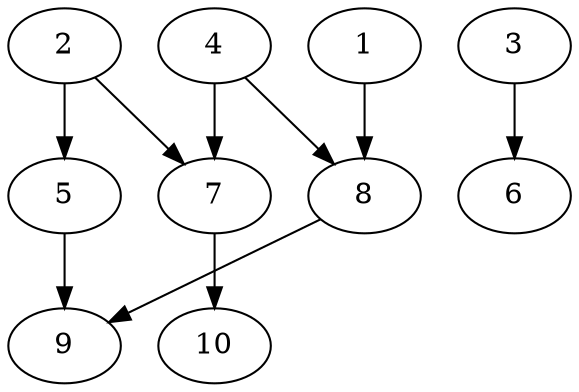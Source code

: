 // DAG automatically generated by daggen at Thu Oct  3 13:58:04 2019
// ./daggen --dot -n 10 --ccr 0.3 --fat 0.7 --regular 0.5 --density 0.5 --mindata 5242880 --maxdata 52428800 
digraph G {
  1 [size="162648747", alpha="0.14", expect_size="48794624"] 
  1 -> 8 [size ="48794624"]
  2 [size="37440853", alpha="0.04", expect_size="11232256"] 
  2 -> 5 [size ="11232256"]
  2 -> 7 [size ="11232256"]
  3 [size="25739947", alpha="0.04", expect_size="7721984"] 
  3 -> 6 [size ="7721984"]
  4 [size="130341547", alpha="0.01", expect_size="39102464"] 
  4 -> 7 [size ="39102464"]
  4 -> 8 [size ="39102464"]
  5 [size="162409813", alpha="0.03", expect_size="48722944"] 
  5 -> 9 [size ="48722944"]
  6 [size="160522240", alpha="0.08", expect_size="48156672"] 
  7 [size="159368533", alpha="0.13", expect_size="47810560"] 
  7 -> 10 [size ="47810560"]
  8 [size="153712640", alpha="0.11", expect_size="46113792"] 
  8 -> 9 [size ="46113792"]
  9 [size="144687787", alpha="0.18", expect_size="43406336"] 
  10 [size="23773867", alpha="0.08", expect_size="7132160"] 
}
